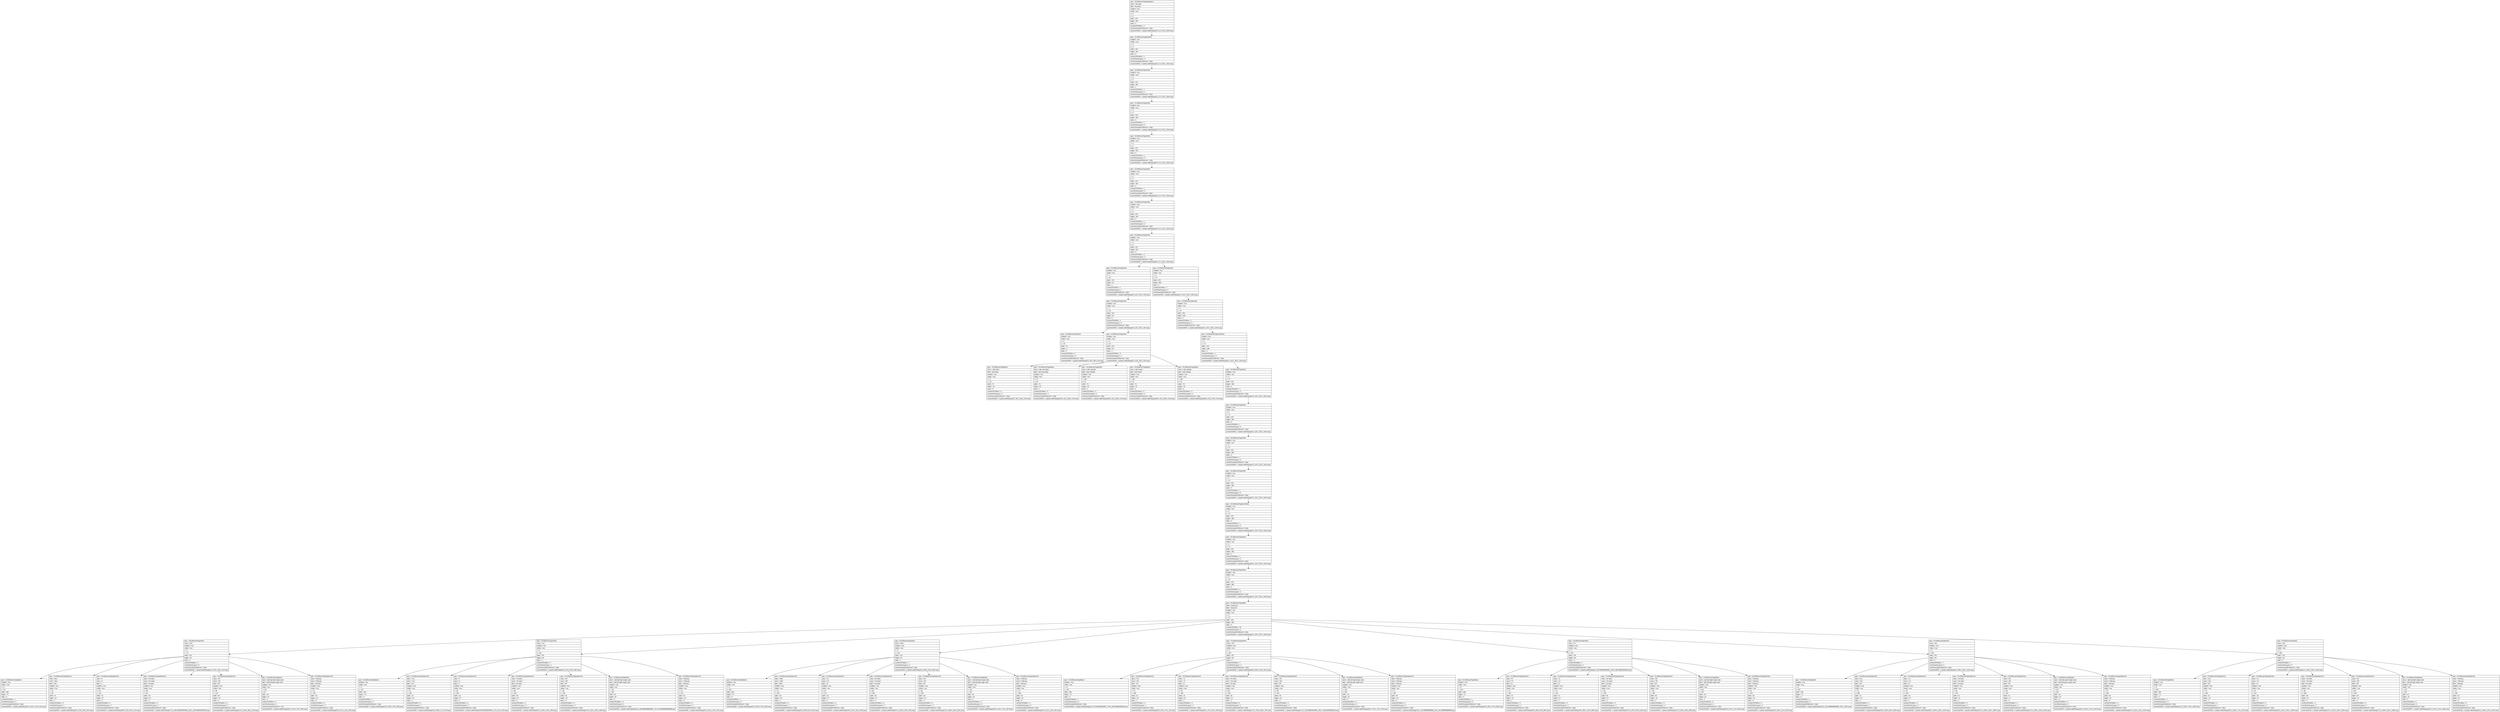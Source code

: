 digraph Layout {

	node [shape=record fontname=Arial];

	0	[label="{type = XCUIElementTypeApplication\l|name = My tasks\l|label = My tasks\l|enabled = true\l|visible = true\l|x = 0\l|y = 0\l|width = 375\l|height = 667\l|index = 0\l|numberOfChildren = 2\l|eventGeneratedOnElement = false \l|screenshotPath = mytasks-add/S0/pngs/0.0_0.0_750.0_1334.0.png\l}"]
	1	[label="{type = XCUIElementTypeWindow\l|enabled = true\l|visible = true\l|x = 0\l|y = 0\l|width = 375\l|height = 667\l|index = 0\l|numberOfChildren = 2\l|numInParentLayout = 0\l|eventGeneratedOnElement = false \l|screenshotPath = mytasks-add/S0/pngs/0.0_0.0_750.0_1334.0.png\l}"]
	2	[label="{type = XCUIElementTypeOther\l|enabled = true\l|visible = true\l|x = 0\l|y = 0\l|width = 375\l|height = 667\l|index = 1\l|numberOfChildren = 1\l|numInParentLayout = 1\l|eventGeneratedOnElement = false \l|screenshotPath = mytasks-add/S0/pngs/0.0_0.0_750.0_1334.0.png\l}"]
	3	[label="{type = XCUIElementTypeOther\l|enabled = true\l|visible = true\l|x = 0\l|y = 0\l|width = 375\l|height = 667\l|index = 0\l|numberOfChildren = 1\l|numInParentLayout = 0\l|eventGeneratedOnElement = false \l|screenshotPath = mytasks-add/S0/pngs/0.0_0.0_750.0_1334.0.png\l}"]
	4	[label="{type = XCUIElementTypeOther\l|enabled = true\l|visible = true\l|x = 0\l|y = 0\l|width = 375\l|height = 667\l|index = 0\l|numberOfChildren = 1\l|numInParentLayout = 0\l|eventGeneratedOnElement = false \l|screenshotPath = mytasks-add/S0/pngs/0.0_0.0_750.0_1334.0.png\l}"]
	5	[label="{type = XCUIElementTypeOther\l|enabled = true\l|visible = true\l|x = 0\l|y = 0\l|width = 375\l|height = 667\l|index = 0\l|numberOfChildren = 1\l|numInParentLayout = 0\l|eventGeneratedOnElement = false \l|screenshotPath = mytasks-add/S0/pngs/0.0_0.0_750.0_1334.0.png\l}"]
	6	[label="{type = XCUIElementTypeOther\l|enabled = true\l|visible = true\l|x = 0\l|y = 0\l|width = 375\l|height = 667\l|index = 0\l|numberOfChildren = 1\l|numInParentLayout = 0\l|eventGeneratedOnElement = false \l|screenshotPath = mytasks-add/S0/pngs/0.0_0.0_750.0_1334.0.png\l}"]
	7	[label="{type = XCUIElementTypeOther\l|enabled = true\l|visible = true\l|x = 0\l|y = 0\l|width = 375\l|height = 667\l|index = 0\l|numberOfChildren = 3\l|numInParentLayout = 0\l|eventGeneratedOnElement = false \l|screenshotPath = mytasks-add/S0/pngs/0.0_0.0_750.0_1334.0.png\l}"]
	8	[label="{type = XCUIElementTypeOther\l|enabled = true\l|visible = true\l|x = 0\l|y = 20\l|width = 375\l|height = 52\l|index = 1\l|numberOfChildren = 1\l|numInParentLayout = 1\l|eventGeneratedOnElement = false \l|screenshotPath = mytasks-add/S0/pngs/0.0_40.0_750.0_144.0.png\l}"]
	9	[label="{type = XCUIElementTypeOther\l|enabled = true\l|visible = true\l|x = 0\l|y = 72\l|width = 375\l|height = 595\l|index = 2\l|numberOfChildren = 1\l|numInParentLayout = 2\l|eventGeneratedOnElement = false \l|screenshotPath = mytasks-add/S0/pngs/0.0_144.0_750.0_1334.0.png\l}"]
	10	[label="{type = XCUIElementTypeOther\l|enabled = true\l|visible = true\l|x = 0\l|y = 20\l|width = 375\l|height = 52\l|index = 0\l|numberOfChildren = 2\l|numInParentLayout = 0\l|eventGeneratedOnElement = false \l|screenshotPath = mytasks-add/S0/pngs/0.0_40.0_750.0_144.0.png\l}"]
	11	[label="{type = XCUIElementTypeOther\l|enabled = true\l|visible = true\l|x = 0\l|y = 72\l|width = 375\l|height = 595\l|index = 0\l|numberOfChildren = 1\l|numInParentLayout = 0\l|eventGeneratedOnElement = false \l|screenshotPath = mytasks-add/S0/pngs/0.0_144.0_750.0_1334.0.png\l}"]
	12	[label="{type = XCUIElementTypeOther\l|enabled = true\l|visible = true\l|x = 0\l|y = 20\l|width = 75\l|height = 2\l|index = 0\l|numberOfChildren = 0\l|numInParentLayout = 0\l|eventGeneratedOnElement = false \l|screenshotPath = mytasks-add/S0/pngs/0.0_40.0_150.0_44.0.png\l}"]
	13	[label="{type = XCUIElementTypeOther\l|enabled = true\l|visible = true\l|x = 0\l|y = 20\l|width = 375\l|height = 52\l|index = 1\l|numberOfChildren = 5\l|numInParentLayout = 1\l|eventGeneratedOnElement = false \l|screenshotPath = mytasks-add/S0/pngs/0.0_40.0_750.0_144.0.png\l}"]
	14	[label="{type = XCUIElementTypeScrollView\l|enabled = true\l|visible = true\l|x = 0\l|y = 72\l|width = 375\l|height = 595\l|index = 0\l|numberOfChildren = 1\l|numInParentLayout = 0\l|eventGeneratedOnElement = false \l|screenshotPath = mytasks-add/S0/pngs/0.0_144.0_750.0_1334.0.png\l}"]
	15	[label="{type = XCUIElementTypeButton\l|name = tabs tasks\l|label = tabs tasks\l|enabled = true\l|visible = true\l|x = 0\l|y = 20\l|width = 75\l|height = 52\l|index = 0\l|numberOfChildren = 0\l|numInParentLayout = 0\l|eventGeneratedOnElement = false \l|screenshotPath = mytasks-add/S0/pngs/0.0_40.0_150.0_144.0.png\l}"]
	16	[label="{type = XCUIElementTypeButton\l|name = tabs secondary\l|label = tabs secondary\l|enabled = true\l|visible = true\l|x = 75\l|y = 20\l|width = 75\l|height = 52\l|index = 1\l|numberOfChildren = 0\l|numInParentLayout = 1\l|eventGeneratedOnElement = false \l|screenshotPath = mytasks-add/S0/pngs/150.0_40.0_300.0_144.0.png\l}"]
	17	[label="{type = XCUIElementTypeButton\l|name = tabs calendar\l|label = tabs calendar\l|enabled = true\l|visible = true\l|x = 150\l|y = 20\l|width = 75\l|height = 52\l|index = 2\l|numberOfChildren = 0\l|numInParentLayout = 2\l|eventGeneratedOnElement = false \l|screenshotPath = mytasks-add/S0/pngs/300.0_40.0_450.0_144.0.png\l}"]
	18	[label="{type = XCUIElementTypeButton\l|name = tabs search\l|label = tabs search\l|enabled = true\l|visible = true\l|x = 225\l|y = 20\l|width = 75\l|height = 52\l|index = 3\l|numberOfChildren = 0\l|numInParentLayout = 3\l|eventGeneratedOnElement = false \l|screenshotPath = mytasks-add/S0/pngs/450.0_40.0_600.0_144.0.png\l}"]
	19	[label="{type = XCUIElementTypeButton\l|name = tabs settings\l|label = tabs settings\l|enabled = true\l|visible = true\l|x = 300\l|y = 20\l|width = 75\l|height = 52\l|index = 4\l|numberOfChildren = 0\l|numInParentLayout = 4\l|eventGeneratedOnElement = false \l|screenshotPath = mytasks-add/S0/pngs/600.0_40.0_750.0_144.0.png\l}"]
	20	[label="{type = XCUIElementTypeOther\l|enabled = true\l|visible = true\l|x = 0\l|y = 72\l|width = 375\l|height = 595\l|index = 0\l|numberOfChildren = 1\l|numInParentLayout = 0\l|eventGeneratedOnElement = false \l|screenshotPath = mytasks-add/S0/pngs/0.0_144.0_750.0_1334.0.png\l}"]
	21	[label="{type = XCUIElementTypeOther\l|enabled = true\l|visible = true\l|x = 0\l|y = 72\l|width = 375\l|height = 595\l|index = 0\l|numberOfChildren = 1\l|numInParentLayout = 0\l|eventGeneratedOnElement = false \l|screenshotPath = mytasks-add/S0/pngs/0.0_144.0_750.0_1334.0.png\l}"]
	22	[label="{type = XCUIElementTypeOther\l|enabled = true\l|visible = true\l|x = 0\l|y = 72\l|width = 375\l|height = 595\l|index = 0\l|numberOfChildren = 1\l|numInParentLayout = 0\l|eventGeneratedOnElement = false \l|screenshotPath = mytasks-add/S0/pngs/0.0_144.0_750.0_1334.0.png\l}"]
	23	[label="{type = XCUIElementTypeOther\l|enabled = true\l|visible = true\l|x = 0\l|y = 72\l|width = 375\l|height = 595\l|index = 0\l|numberOfChildren = 1\l|numInParentLayout = 0\l|eventGeneratedOnElement = false \l|screenshotPath = mytasks-add/S0/pngs/0.0_144.0_750.0_1334.0.png\l}"]
	24	[label="{type = XCUIElementTypeScrollView\l|enabled = true\l|visible = true\l|x = 0\l|y = 72\l|width = 375\l|height = 595\l|index = 0\l|numberOfChildren = 1\l|numInParentLayout = 0\l|eventGeneratedOnElement = false \l|screenshotPath = mytasks-add/S0/pngs/0.0_144.0_750.0_1334.0.png\l}"]
	25	[label="{type = XCUIElementTypeOther\l|enabled = true\l|visible = true\l|x = 0\l|y = 72\l|width = 375\l|height = 595\l|index = 0\l|numberOfChildren = 1\l|numInParentLayout = 0\l|eventGeneratedOnElement = false \l|screenshotPath = mytasks-add/S0/pngs/0.0_144.0_750.0_1334.0.png\l}"]
	26	[label="{type = XCUIElementTypeOther\l|enabled = true\l|visible = true\l|x = 0\l|y = 72\l|width = 375\l|height = 595\l|index = 0\l|numberOfChildren = 2\l|numInParentLayout = 0\l|eventGeneratedOnElement = false \l|screenshotPath = mytasks-add/S0/pngs/0.0_144.0_750.0_1334.0.png\l}"]
	27	[label="{type = XCUIElementTypeTable\l|name = Empty list\l|label = Empty list\l|enabled = true\l|visible = true\l|x = 0\l|y = 72\l|width = 375\l|height = 595\l|index = 0\l|numberOfChildren = 56\l|numInParentLayout = 0\l|eventGeneratedOnElement = false \l|screenshotPath = mytasks-add/S0/pngs/0.0_144.0_750.0_1334.0.png\l}"]
	28	[label="{type = XCUIElementTypeOther\l|name = Mon\l|enabled = true\l|visible = true\l|x = 0\l|y = 72\l|width = 375\l|height = 84\l|index = 0\l|numberOfChildren = 7\l|numInParentLayout = 0\l|eventGeneratedOnElement = false \l|screenshotPath = mytasks-add/S0/pngs/0.0_144.0_750.0_312.0.png\l}"]
	29	[label="{type = XCUIElementTypeOther\l|name = Tue\l|enabled = true\l|visible = true\l|x = 0\l|y = 157\l|width = 375\l|height = 84\l|index = 1\l|numberOfChildren = 7\l|numInParentLayout = 1\l|eventGeneratedOnElement = false \l|screenshotPath = mytasks-add/S0/pngs/0.0_314.0_750.0_482.0.png\l}"]
	30	[label="{type = XCUIElementTypeOther\l|name = Wed\l|enabled = true\l|visible = true\l|x = 0\l|y = 242\l|width = 375\l|height = 84\l|index = 2\l|numberOfChildren = 7\l|numInParentLayout = 2\l|eventGeneratedOnElement = false \l|screenshotPath = mytasks-add/S0/pngs/0.0_484.0_750.0_652.0.png\l}"]
	31	[label="{type = XCUIElementTypeOther\l|name = Thu\l|enabled = true\l|visible = true\l|x = 0\l|y = 327\l|width = 375\l|height = 84\l|index = 3\l|numberOfChildren = 7\l|numInParentLayout = 3\l|eventGeneratedOnElement = false \l|screenshotPath = mytasks-add/S0/pngs/0.0_654.0_750.0_822.0.png\l}"]
	32	[label="{type = XCUIElementTypeOther\l|name = Fri\l|enabled = true\l|visible = true\l|x = 0\l|y = 412\l|width = 375\l|height = 84\l|index = 4\l|numberOfChildren = 7\l|numInParentLayout = 4\l|eventGeneratedOnElement = false \l|screenshotPath = mytasks-add/S0/pngs/0.0_824.0000000000001_750.0_992.0000000000001.png\l}"]
	33	[label="{type = XCUIElementTypeOther\l|name = Sat\l|enabled = true\l|visible = true\l|x = 0\l|y = 497\l|width = 375\l|height = 84\l|index = 5\l|numberOfChildren = 7\l|numInParentLayout = 5\l|eventGeneratedOnElement = false \l|screenshotPath = mytasks-add/S0/pngs/0.0_994.0_750.0_1162.0.png\l}"]
	34	[label="{type = XCUIElementTypeOther\l|name = Sun\l|enabled = true\l|visible = true\l|x = 0\l|y = 582\l|width = 375\l|height = 84\l|index = 6\l|numberOfChildren = 7\l|numInParentLayout = 6\l|eventGeneratedOnElement = false \l|screenshotPath = mytasks-add/S0/pngs/0.0_1164.0_750.0_1332.0.png\l}"]
	35	[label="{type = XCUIElementTypeButton\l|enabled = true\l|visible = true\l|x = 8\l|y = 82\l|width = 359\l|height = 73\l|index = 0\l|numberOfChildren = 1\l|numInParentLayout = 0\l|eventGeneratedOnElement = false \l|screenshotPath = mytasks-add/S0/pngs/16.0_164.0_734.0_310.0.png\l}"]
	36	[label="{type = XCUIElementTypeStaticText\l|value = Mon\l|name = Mon\l|label = Mon\l|enabled = true\l|visible = true\l|x = 13\l|y = 83\l|width = 27\l|height = 19\l|index = 1\l|numberOfChildren = 0\l|numInParentLayout = 1\l|eventGeneratedOnElement = false \l|screenshotPath = mytasks-add/S0/pngs/26.0_166.0_80.0_204.0.png\l}"]
	37	[label="{type = XCUIElementTypeStaticText\l|value = 8\l|name = 8\l|label = 8\l|enabled = true\l|visible = true\l|x = 29\l|y = 101\l|width = 16\l|height = 37\l|index = 2\l|numberOfChildren = 0\l|numInParentLayout = 2\l|eventGeneratedOnElement = false \l|screenshotPath = mytasks-add/S0/pngs/58.0_202.0_90.0_276.0.png\l}"]
	38	[label="{type = XCUIElementTypeStaticText\l|value = No tasks\l|name = No tasks\l|label = No tasks\l|enabled = true\l|visible = true\l|x = 86\l|y = 98\l|width = 60\l|height = 21\l|index = 3\l|numberOfChildren = 0\l|numInParentLayout = 3\l|eventGeneratedOnElement = false \l|screenshotPath = mytasks-add/S0/pngs/172.0_196.00000000000003_292.0_238.00000000000003.png\l}"]
	39	[label="{type = XCUIElementTypeStaticText\l|value = 0/0\l|name = 0/0\l|label = 0/0\l|enabled = true\l|visible = true\l|x = 86\l|y = 123\l|width = 60\l|height = 16\l|index = 4\l|numberOfChildren = 0\l|numInParentLayout = 4\l|eventGeneratedOnElement = false \l|screenshotPath = mytasks-add/S0/pngs/172.0_246.0_292.0_278.0.png\l}"]
	40	[label="{type = XCUIElementTypeButton\l|name = add task light single scale\l|label = add task light single scale\l|enabled = true\l|visible = true\l|x = 312\l|y = 97\l|width = 43\l|height = 43\l|index = 5\l|numberOfChildren = 0\l|numInParentLayout = 5\l|eventGeneratedOnElement = true \l|screenshotPath = mytasks-add/S0/pngs/624.0_194.0_710.0_280.0.png\l}"]
	41	[label="{type = XCUIElementTypeStaticText\l|value = February\l|name = February\l|label = February\l|enabled = true\l|visible = true\l|x = 12\l|y = 136\l|width = 50\l|height = 16\l|index = 6\l|numberOfChildren = 0\l|numInParentLayout = 6\l|eventGeneratedOnElement = false \l|screenshotPath = mytasks-add/S0/pngs/24.0_272.0_124.0_304.0.png\l}"]
	42	[label="{type = XCUIElementTypeButton\l|enabled = true\l|visible = true\l|x = 8\l|y = 167\l|width = 359\l|height = 73\l|index = 0\l|numberOfChildren = 1\l|numInParentLayout = 0\l|eventGeneratedOnElement = false \l|screenshotPath = mytasks-add/S0/pngs/16.0_334.0_734.0_480.0.png\l}"]
	43	[label="{type = XCUIElementTypeStaticText\l|value = Tue\l|name = Tue\l|label = Tue\l|enabled = true\l|visible = true\l|x = 13\l|y = 168\l|width = 23\l|height = 19\l|index = 1\l|numberOfChildren = 0\l|numInParentLayout = 1\l|eventGeneratedOnElement = false \l|screenshotPath = mytasks-add/S0/pngs/26.0_336.0_72.0_374.0.png\l}"]
	44	[label="{type = XCUIElementTypeStaticText\l|value = 9\l|name = 9\l|label = 9\l|enabled = true\l|visible = true\l|x = 28\l|y = 186\l|width = 18\l|height = 37\l|index = 2\l|numberOfChildren = 0\l|numInParentLayout = 2\l|eventGeneratedOnElement = false \l|screenshotPath = mytasks-add/S0/pngs/56.00000000000001_372.0_92.0_446.0.png\l}"]
	45	[label="{type = XCUIElementTypeStaticText\l|value = No tasks\l|name = No tasks\l|label = No tasks\l|enabled = true\l|visible = true\l|x = 86\l|y = 183\l|width = 60\l|height = 21\l|index = 3\l|numberOfChildren = 0\l|numInParentLayout = 3\l|eventGeneratedOnElement = false \l|screenshotPath = mytasks-add/S0/pngs/172.0_366.0_292.0_408.0.png\l}"]
	46	[label="{type = XCUIElementTypeStaticText\l|value = 0/0\l|name = 0/0\l|label = 0/0\l|enabled = true\l|visible = true\l|x = 86\l|y = 208\l|width = 60\l|height = 16\l|index = 4\l|numberOfChildren = 0\l|numInParentLayout = 4\l|eventGeneratedOnElement = false \l|screenshotPath = mytasks-add/S0/pngs/172.0_416.0_292.0_448.0.png\l}"]
	47	[label="{type = XCUIElementTypeButton\l|name = add task light single scale\l|label = add task light single scale\l|enabled = true\l|visible = true\l|x = 312\l|y = 182\l|width = 43\l|height = 43\l|index = 5\l|numberOfChildren = 0\l|numInParentLayout = 5\l|eventGeneratedOnElement = false \l|screenshotPath = mytasks-add/S0/pngs/624.0_363.99999999999994_710.0_449.99999999999994.png\l}"]
	48	[label="{type = XCUIElementTypeStaticText\l|value = February\l|name = February\l|label = February\l|enabled = true\l|visible = true\l|x = 12\l|y = 221\l|width = 50\l|height = 16\l|index = 6\l|numberOfChildren = 0\l|numInParentLayout = 6\l|eventGeneratedOnElement = false \l|screenshotPath = mytasks-add/S0/pngs/24.0_442.0_124.0_474.0.png\l}"]
	49	[label="{type = XCUIElementTypeButton\l|enabled = true\l|visible = true\l|x = 8\l|y = 252\l|width = 359\l|height = 73\l|index = 0\l|numberOfChildren = 1\l|numInParentLayout = 0\l|eventGeneratedOnElement = false \l|screenshotPath = mytasks-add/S0/pngs/16.0_504.0_734.0_650.0.png\l}"]
	50	[label="{type = XCUIElementTypeStaticText\l|value = Wed\l|name = Wed\l|label = Wed\l|enabled = true\l|visible = true\l|x = 13\l|y = 253\l|width = 28\l|height = 19\l|index = 1\l|numberOfChildren = 0\l|numInParentLayout = 1\l|eventGeneratedOnElement = false \l|screenshotPath = mytasks-add/S0/pngs/26.0_506.0_82.0_544.0.png\l}"]
	51	[label="{type = XCUIElementTypeStaticText\l|value = 10\l|name = 10\l|label = 10\l|enabled = true\l|visible = true\l|x = 23\l|y = 271\l|width = 28\l|height = 37\l|index = 2\l|numberOfChildren = 0\l|numInParentLayout = 2\l|eventGeneratedOnElement = false \l|screenshotPath = mytasks-add/S0/pngs/46.0_542.0_102.0_616.0.png\l}"]
	52	[label="{type = XCUIElementTypeStaticText\l|value = No tasks\l|name = No tasks\l|label = No tasks\l|enabled = true\l|visible = true\l|x = 86\l|y = 268\l|width = 60\l|height = 21\l|index = 3\l|numberOfChildren = 0\l|numInParentLayout = 3\l|eventGeneratedOnElement = false \l|screenshotPath = mytasks-add/S0/pngs/172.0_536.0_292.0_578.0.png\l}"]
	53	[label="{type = XCUIElementTypeStaticText\l|value = 0/0\l|name = 0/0\l|label = 0/0\l|enabled = true\l|visible = true\l|x = 86\l|y = 293\l|width = 60\l|height = 16\l|index = 4\l|numberOfChildren = 0\l|numInParentLayout = 4\l|eventGeneratedOnElement = false \l|screenshotPath = mytasks-add/S0/pngs/172.0_586.0_292.0_618.0.png\l}"]
	54	[label="{type = XCUIElementTypeButton\l|name = add task light single scale\l|label = add task light single scale\l|enabled = true\l|visible = true\l|x = 312\l|y = 267\l|width = 43\l|height = 43\l|index = 5\l|numberOfChildren = 0\l|numInParentLayout = 5\l|eventGeneratedOnElement = false \l|screenshotPath = mytasks-add/S0/pngs/624.0_534.0_710.0_620.0.png\l}"]
	55	[label="{type = XCUIElementTypeStaticText\l|value = February\l|name = February\l|label = February\l|enabled = true\l|visible = true\l|x = 12\l|y = 306\l|width = 50\l|height = 16\l|index = 6\l|numberOfChildren = 0\l|numInParentLayout = 6\l|eventGeneratedOnElement = false \l|screenshotPath = mytasks-add/S0/pngs/24.0_612.0_124.0_644.0.png\l}"]
	56	[label="{type = XCUIElementTypeButton\l|enabled = true\l|visible = true\l|x = 8\l|y = 337\l|width = 359\l|height = 73\l|index = 0\l|numberOfChildren = 1\l|numInParentLayout = 0\l|eventGeneratedOnElement = false \l|screenshotPath = mytasks-add/S0/pngs/16.0_674.0000000000001_734.0_820.0000000000001.png\l}"]
	57	[label="{type = XCUIElementTypeStaticText\l|value = Thu\l|name = Thu\l|label = Thu\l|enabled = true\l|visible = true\l|x = 13\l|y = 338\l|width = 24\l|height = 19\l|index = 1\l|numberOfChildren = 0\l|numInParentLayout = 1\l|eventGeneratedOnElement = false \l|screenshotPath = mytasks-add/S0/pngs/26.0_676.0_74.0_714.0.png\l}"]
	58	[label="{type = XCUIElementTypeStaticText\l|value = 11\l|name = 11\l|label = 11\l|enabled = true\l|visible = true\l|x = 26\l|y = 356\l|width = 22\l|height = 37\l|index = 2\l|numberOfChildren = 0\l|numInParentLayout = 2\l|eventGeneratedOnElement = false \l|screenshotPath = mytasks-add/S0/pngs/52.0_712.0_96.0_786.0.png\l}"]
	59	[label="{type = XCUIElementTypeStaticText\l|value = No tasks\l|name = No tasks\l|label = No tasks\l|enabled = true\l|visible = true\l|x = 86\l|y = 353\l|width = 60\l|height = 21\l|index = 3\l|numberOfChildren = 0\l|numInParentLayout = 3\l|eventGeneratedOnElement = false \l|screenshotPath = mytasks-add/S0/pngs/172.0_706.0_292.0_748.0.png\l}"]
	60	[label="{type = XCUIElementTypeStaticText\l|value = 0/0\l|name = 0/0\l|label = 0/0\l|enabled = true\l|visible = true\l|x = 86\l|y = 378\l|width = 60\l|height = 16\l|index = 4\l|numberOfChildren = 0\l|numInParentLayout = 4\l|eventGeneratedOnElement = false \l|screenshotPath = mytasks-add/S0/pngs/172.0_756.0000000000001_292.0_788.0000000000001.png\l}"]
	61	[label="{type = XCUIElementTypeButton\l|name = add task light single scale\l|label = add task light single scale\l|enabled = true\l|visible = true\l|x = 312\l|y = 352\l|width = 43\l|height = 43\l|index = 5\l|numberOfChildren = 0\l|numInParentLayout = 5\l|eventGeneratedOnElement = false \l|screenshotPath = mytasks-add/S0/pngs/624.0_704.0_710.0_790.0.png\l}"]
	62	[label="{type = XCUIElementTypeStaticText\l|value = February\l|name = February\l|label = February\l|enabled = true\l|visible = true\l|x = 12\l|y = 391\l|width = 50\l|height = 16\l|index = 6\l|numberOfChildren = 0\l|numInParentLayout = 6\l|eventGeneratedOnElement = false \l|screenshotPath = mytasks-add/S0/pngs/24.0_781.9999999999999_124.0_813.9999999999999.png\l}"]
	63	[label="{type = XCUIElementTypeButton\l|enabled = true\l|visible = true\l|x = 8\l|y = 422\l|width = 359\l|height = 73\l|index = 0\l|numberOfChildren = 1\l|numInParentLayout = 0\l|eventGeneratedOnElement = false \l|screenshotPath = mytasks-add/S0/pngs/16.0_844.0_734.0_990.0.png\l}"]
	64	[label="{type = XCUIElementTypeStaticText\l|value = Fri\l|name = Fri\l|label = Fri\l|enabled = true\l|visible = true\l|x = 13\l|y = 423\l|width = 15\l|height = 19\l|index = 1\l|numberOfChildren = 0\l|numInParentLayout = 1\l|eventGeneratedOnElement = false \l|screenshotPath = mytasks-add/S0/pngs/26.0_846.0_56.0_884.0.png\l}"]
	65	[label="{type = XCUIElementTypeStaticText\l|value = 12\l|name = 12\l|label = 12\l|enabled = true\l|visible = true\l|x = 24\l|y = 441\l|width = 27\l|height = 37\l|index = 2\l|numberOfChildren = 0\l|numInParentLayout = 2\l|eventGeneratedOnElement = false \l|screenshotPath = mytasks-add/S0/pngs/48.0_882.0_102.0_956.0.png\l}"]
	66	[label="{type = XCUIElementTypeStaticText\l|value = No tasks\l|name = No tasks\l|label = No tasks\l|enabled = true\l|visible = true\l|x = 86\l|y = 438\l|width = 60\l|height = 21\l|index = 3\l|numberOfChildren = 0\l|numInParentLayout = 3\l|eventGeneratedOnElement = false \l|screenshotPath = mytasks-add/S0/pngs/172.0_876.0_292.0_918.0.png\l}"]
	67	[label="{type = XCUIElementTypeStaticText\l|value = 0/0\l|name = 0/0\l|label = 0/0\l|enabled = true\l|visible = true\l|x = 86\l|y = 463\l|width = 60\l|height = 16\l|index = 4\l|numberOfChildren = 0\l|numInParentLayout = 4\l|eventGeneratedOnElement = false \l|screenshotPath = mytasks-add/S0/pngs/172.0_926.0_292.0_958.0.png\l}"]
	68	[label="{type = XCUIElementTypeButton\l|name = add task light single scale\l|label = add task light single scale\l|enabled = true\l|visible = true\l|x = 312\l|y = 437\l|width = 43\l|height = 43\l|index = 5\l|numberOfChildren = 0\l|numInParentLayout = 5\l|eventGeneratedOnElement = false \l|screenshotPath = mytasks-add/S0/pngs/624.0_874.0_710.0_960.0.png\l}"]
	69	[label="{type = XCUIElementTypeStaticText\l|value = February\l|name = February\l|label = February\l|enabled = true\l|visible = true\l|x = 12\l|y = 476\l|width = 50\l|height = 16\l|index = 6\l|numberOfChildren = 0\l|numInParentLayout = 6\l|eventGeneratedOnElement = false \l|screenshotPath = mytasks-add/S0/pngs/24.0_952.0_124.0_984.0.png\l}"]
	70	[label="{type = XCUIElementTypeButton\l|enabled = true\l|visible = true\l|x = 8\l|y = 507\l|width = 359\l|height = 73\l|index = 0\l|numberOfChildren = 1\l|numInParentLayout = 0\l|eventGeneratedOnElement = false \l|screenshotPath = mytasks-add/S0/pngs/16.0_1013.9999999999999_734.0_1160.0.png\l}"]
	71	[label="{type = XCUIElementTypeStaticText\l|value = Sat\l|name = Sat\l|label = Sat\l|enabled = true\l|visible = true\l|x = 13\l|y = 508\l|width = 21\l|height = 19\l|index = 1\l|numberOfChildren = 0\l|numInParentLayout = 1\l|eventGeneratedOnElement = false \l|screenshotPath = mytasks-add/S0/pngs/26.0_1016.0_68.0_1054.0.png\l}"]
	72	[label="{type = XCUIElementTypeStaticText\l|value = 13\l|name = 13\l|label = 13\l|enabled = true\l|visible = true\l|x = 24\l|y = 526\l|width = 26\l|height = 37\l|index = 2\l|numberOfChildren = 0\l|numInParentLayout = 2\l|eventGeneratedOnElement = false \l|screenshotPath = mytasks-add/S0/pngs/48.0_1052.0_100.0_1126.0.png\l}"]
	73	[label="{type = XCUIElementTypeStaticText\l|value = No tasks\l|name = No tasks\l|label = No tasks\l|enabled = true\l|visible = true\l|x = 86\l|y = 523\l|width = 61\l|height = 21\l|index = 3\l|numberOfChildren = 0\l|numInParentLayout = 3\l|eventGeneratedOnElement = false \l|screenshotPath = mytasks-add/S0/pngs/172.0_1046.0_294.0_1088.0.png\l}"]
	74	[label="{type = XCUIElementTypeStaticText\l|value = 0/0\l|name = 0/0\l|label = 0/0\l|enabled = true\l|visible = true\l|x = 86\l|y = 547\l|width = 61\l|height = 17\l|index = 4\l|numberOfChildren = 0\l|numInParentLayout = 4\l|eventGeneratedOnElement = false \l|screenshotPath = mytasks-add/S0/pngs/172.0_1094.0_294.0_1128.0.png\l}"]
	75	[label="{type = XCUIElementTypeButton\l|name = add task green single scale\l|label = add task green single scale\l|enabled = true\l|visible = true\l|x = 312\l|y = 522\l|width = 43\l|height = 43\l|index = 5\l|numberOfChildren = 0\l|numInParentLayout = 5\l|eventGeneratedOnElement = false \l|screenshotPath = mytasks-add/S0/pngs/624.0_1044.0_710.0_1130.0.png\l}"]
	76	[label="{type = XCUIElementTypeStaticText\l|value = February\l|name = February\l|label = February\l|enabled = true\l|visible = true\l|x = 12\l|y = 561\l|width = 50\l|height = 16\l|index = 6\l|numberOfChildren = 0\l|numInParentLayout = 6\l|eventGeneratedOnElement = false \l|screenshotPath = mytasks-add/S0/pngs/24.0_1122.0_124.0_1154.0.png\l}"]
	77	[label="{type = XCUIElementTypeButton\l|enabled = true\l|visible = true\l|x = 8\l|y = 592\l|width = 359\l|height = 73\l|index = 0\l|numberOfChildren = 1\l|numInParentLayout = 0\l|eventGeneratedOnElement = false \l|screenshotPath = mytasks-add/S0/pngs/16.0_1184.0_734.0_1330.0.png\l}"]
	78	[label="{type = XCUIElementTypeStaticText\l|value = Sun\l|name = Sun\l|label = Sun\l|enabled = true\l|visible = true\l|x = 13\l|y = 593\l|width = 24\l|height = 19\l|index = 1\l|numberOfChildren = 0\l|numInParentLayout = 1\l|eventGeneratedOnElement = false \l|screenshotPath = mytasks-add/S0/pngs/26.0_1186.0_74.0_1224.0.png\l}"]
	79	[label="{type = XCUIElementTypeStaticText\l|value = 14\l|name = 14\l|label = 14\l|enabled = true\l|visible = true\l|x = 23\l|y = 611\l|width = 28\l|height = 37\l|index = 2\l|numberOfChildren = 0\l|numInParentLayout = 2\l|eventGeneratedOnElement = false \l|screenshotPath = mytasks-add/S0/pngs/46.0_1222.0_102.0_1296.0.png\l}"]
	80	[label="{type = XCUIElementTypeStaticText\l|value = No tasks\l|name = No tasks\l|label = No tasks\l|enabled = true\l|visible = true\l|x = 86\l|y = 608\l|width = 60\l|height = 21\l|index = 3\l|numberOfChildren = 0\l|numInParentLayout = 3\l|eventGeneratedOnElement = false \l|screenshotPath = mytasks-add/S0/pngs/172.0_1216.0_292.0_1258.0.png\l}"]
	81	[label="{type = XCUIElementTypeStaticText\l|value = 0/0\l|name = 0/0\l|label = 0/0\l|enabled = true\l|visible = true\l|x = 86\l|y = 633\l|width = 60\l|height = 16\l|index = 4\l|numberOfChildren = 0\l|numInParentLayout = 4\l|eventGeneratedOnElement = false \l|screenshotPath = mytasks-add/S0/pngs/172.0_1266.0_292.0_1298.0.png\l}"]
	82	[label="{type = XCUIElementTypeButton\l|name = add task light single scale\l|label = add task light single scale\l|enabled = true\l|visible = true\l|x = 312\l|y = 607\l|width = 43\l|height = 43\l|index = 5\l|numberOfChildren = 0\l|numInParentLayout = 5\l|eventGeneratedOnElement = false \l|screenshotPath = mytasks-add/S0/pngs/624.0_1214.0_710.0_1300.0.png\l}"]
	83	[label="{type = XCUIElementTypeStaticText\l|value = February\l|name = February\l|label = February\l|enabled = true\l|visible = true\l|x = 12\l|y = 646\l|width = 50\l|height = 16\l|index = 6\l|numberOfChildren = 0\l|numInParentLayout = 6\l|eventGeneratedOnElement = false \l|screenshotPath = mytasks-add/S0/pngs/24.0_1292.0_124.0_1324.0.png\l}"]


	0 -> 1
	1 -> 2
	2 -> 3
	3 -> 4
	4 -> 5
	5 -> 6
	6 -> 7
	7 -> 8
	7 -> 9
	8 -> 10
	9 -> 11
	10 -> 12
	10 -> 13
	11 -> 14
	13 -> 15
	13 -> 16
	13 -> 17
	13 -> 18
	13 -> 19
	14 -> 20
	20 -> 21
	21 -> 22
	22 -> 23
	23 -> 24
	24 -> 25
	25 -> 26
	26 -> 27
	27 -> 28
	27 -> 29
	27 -> 30
	27 -> 31
	27 -> 32
	27 -> 33
	27 -> 34
	28 -> 35
	28 -> 36
	28 -> 37
	28 -> 38
	28 -> 39
	28 -> 40
	28 -> 41
	29 -> 42
	29 -> 43
	29 -> 44
	29 -> 45
	29 -> 46
	29 -> 47
	29 -> 48
	30 -> 49
	30 -> 50
	30 -> 51
	30 -> 52
	30 -> 53
	30 -> 54
	30 -> 55
	31 -> 56
	31 -> 57
	31 -> 58
	31 -> 59
	31 -> 60
	31 -> 61
	31 -> 62
	32 -> 63
	32 -> 64
	32 -> 65
	32 -> 66
	32 -> 67
	32 -> 68
	32 -> 69
	33 -> 70
	33 -> 71
	33 -> 72
	33 -> 73
	33 -> 74
	33 -> 75
	33 -> 76
	34 -> 77
	34 -> 78
	34 -> 79
	34 -> 80
	34 -> 81
	34 -> 82
	34 -> 83


}